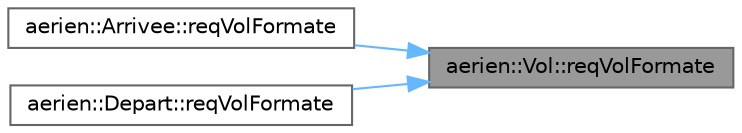 digraph "aerien::Vol::reqVolFormate"
{
 // LATEX_PDF_SIZE
  bgcolor="transparent";
  edge [fontname=Helvetica,fontsize=10,labelfontname=Helvetica,labelfontsize=10];
  node [fontname=Helvetica,fontsize=10,shape=box,height=0.2,width=0.4];
  rankdir="RL";
  Node1 [id="Node000001",label="aerien::Vol::reqVolFormate",height=0.2,width=0.4,color="gray40", fillcolor="grey60", style="filled", fontcolor="black",tooltip="Retourne une représentation formatée du vol."];
  Node1 -> Node2 [id="edge1_Node000001_Node000002",dir="back",color="steelblue1",style="solid",tooltip=" "];
  Node2 [id="Node000002",label="aerien::Arrivee::reqVolFormate",height=0.2,width=0.4,color="grey40", fillcolor="white", style="filled",URL="$classaerien_1_1_arrivee.html#a415bad16426ea51b6d334afab4a42cbd",tooltip="Retourne une représentation formatée du vol d’arrivée."];
  Node1 -> Node3 [id="edge2_Node000001_Node000003",dir="back",color="steelblue1",style="solid",tooltip=" "];
  Node3 [id="Node000003",label="aerien::Depart::reqVolFormate",height=0.2,width=0.4,color="grey40", fillcolor="white", style="filled",URL="$classaerien_1_1_depart.html#a809055778bfd42eb00159200a597d623",tooltip="Retourne une représentation formatée du vol de départ."];
}
